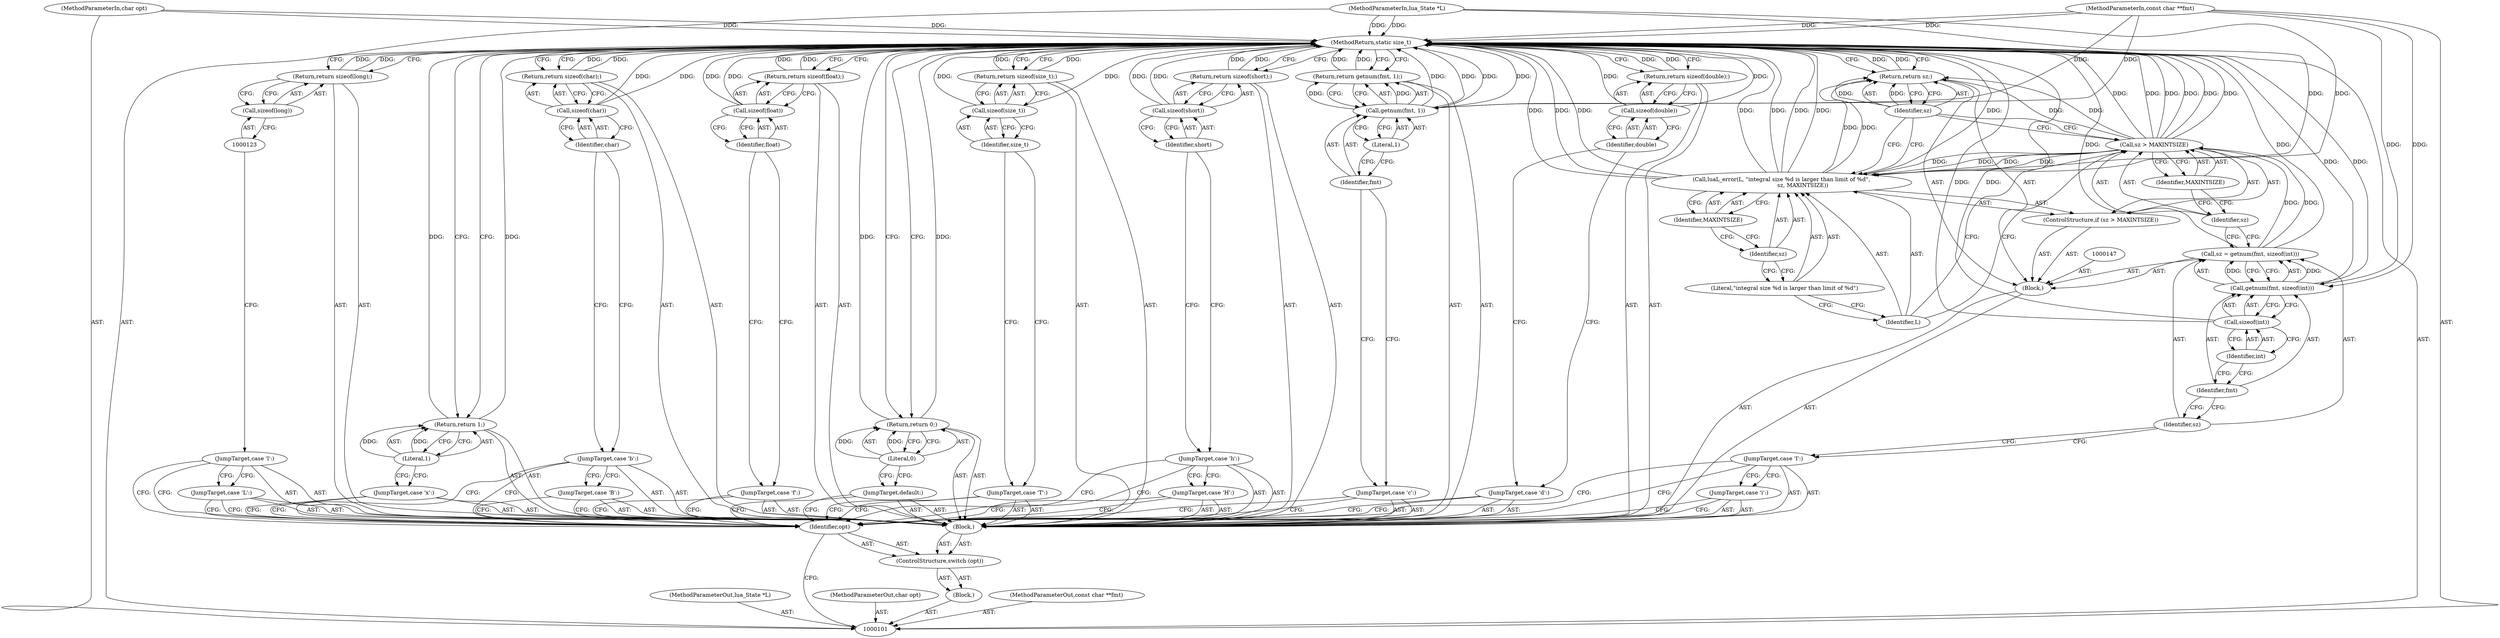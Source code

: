 digraph "0_redis_1eb08bcd4634ae42ec45e8284923ac048beaa4c3_2" {
"1000168" [label="(MethodReturn,static size_t)"];
"1000102" [label="(MethodParameterIn,lua_State *L)"];
"1000204" [label="(MethodParameterOut,lua_State *L)"];
"1000103" [label="(MethodParameterIn,char opt)"];
"1000205" [label="(MethodParameterOut,char opt)"];
"1000104" [label="(MethodParameterIn,const char **fmt)"];
"1000206" [label="(MethodParameterOut,const char **fmt)"];
"1000105" [label="(Block,)"];
"1000140" [label="(Return,return getnum(fmt, 1);)"];
"1000141" [label="(Call,getnum(fmt, 1))"];
"1000142" [label="(Identifier,fmt)"];
"1000143" [label="(Literal,1)"];
"1000139" [label="(JumpTarget,case 'c':)"];
"1000145" [label="(JumpTarget,case 'I':)"];
"1000144" [label="(JumpTarget,case 'i':)"];
"1000148" [label="(Call,sz = getnum(fmt, sizeof(int)))"];
"1000149" [label="(Identifier,sz)"];
"1000150" [label="(Call,getnum(fmt, sizeof(int)))"];
"1000151" [label="(Identifier,fmt)"];
"1000152" [label="(Call,sizeof(int))"];
"1000153" [label="(Identifier,int)"];
"1000146" [label="(Block,)"];
"1000155" [label="(Call,sz > MAXINTSIZE)"];
"1000156" [label="(Identifier,sz)"];
"1000157" [label="(Identifier,MAXINTSIZE)"];
"1000154" [label="(ControlStructure,if (sz > MAXINTSIZE))"];
"1000159" [label="(Identifier,L)"];
"1000160" [label="(Literal,\"integral size %d is larger than limit of %d\")"];
"1000158" [label="(Call,luaL_error(L, \"integral size %d is larger than limit of %d\",\n                        sz, MAXINTSIZE))"];
"1000161" [label="(Identifier,sz)"];
"1000162" [label="(Identifier,MAXINTSIZE)"];
"1000164" [label="(Identifier,sz)"];
"1000163" [label="(Return,return sz;)"];
"1000166" [label="(Return,return 0;)"];
"1000167" [label="(Literal,0)"];
"1000165" [label="(JumpTarget,default:)"];
"1000107" [label="(Identifier,opt)"];
"1000108" [label="(Block,)"];
"1000106" [label="(ControlStructure,switch (opt))"];
"1000110" [label="(JumpTarget,case 'b':)"];
"1000111" [label="(Return,return sizeof(char);)"];
"1000112" [label="(Call,sizeof(char))"];
"1000113" [label="(Identifier,char)"];
"1000109" [label="(JumpTarget,case 'B':)"];
"1000115" [label="(JumpTarget,case 'h':)"];
"1000116" [label="(Return,return sizeof(short);)"];
"1000117" [label="(Call,sizeof(short))"];
"1000118" [label="(Identifier,short)"];
"1000114" [label="(JumpTarget,case 'H':)"];
"1000120" [label="(JumpTarget,case 'l':)"];
"1000121" [label="(Return,return sizeof(long);)"];
"1000122" [label="(Call,sizeof(long))"];
"1000119" [label="(JumpTarget,case 'L':)"];
"1000125" [label="(Return,return sizeof(size_t);)"];
"1000126" [label="(Call,sizeof(size_t))"];
"1000127" [label="(Identifier,size_t)"];
"1000124" [label="(JumpTarget,case 'T':)"];
"1000129" [label="(Return,return sizeof(float);)"];
"1000130" [label="(Call,sizeof(float))"];
"1000131" [label="(Identifier,float)"];
"1000128" [label="(JumpTarget,case 'f':)"];
"1000133" [label="(Return,return sizeof(double);)"];
"1000134" [label="(Call,sizeof(double))"];
"1000135" [label="(Identifier,double)"];
"1000132" [label="(JumpTarget,case 'd':)"];
"1000137" [label="(Return,return 1;)"];
"1000138" [label="(Literal,1)"];
"1000136" [label="(JumpTarget,case 'x':)"];
"1000168" -> "1000101"  [label="AST: "];
"1000168" -> "1000111"  [label="CFG: "];
"1000168" -> "1000116"  [label="CFG: "];
"1000168" -> "1000121"  [label="CFG: "];
"1000168" -> "1000125"  [label="CFG: "];
"1000168" -> "1000129"  [label="CFG: "];
"1000168" -> "1000133"  [label="CFG: "];
"1000168" -> "1000137"  [label="CFG: "];
"1000168" -> "1000140"  [label="CFG: "];
"1000168" -> "1000163"  [label="CFG: "];
"1000168" -> "1000166"  [label="CFG: "];
"1000111" -> "1000168"  [label="DDG: "];
"1000141" -> "1000168"  [label="DDG: "];
"1000141" -> "1000168"  [label="DDG: "];
"1000150" -> "1000168"  [label="DDG: "];
"1000155" -> "1000168"  [label="DDG: "];
"1000155" -> "1000168"  [label="DDG: "];
"1000155" -> "1000168"  [label="DDG: "];
"1000104" -> "1000168"  [label="DDG: "];
"1000117" -> "1000168"  [label="DDG: "];
"1000148" -> "1000168"  [label="DDG: "];
"1000158" -> "1000168"  [label="DDG: "];
"1000158" -> "1000168"  [label="DDG: "];
"1000158" -> "1000168"  [label="DDG: "];
"1000158" -> "1000168"  [label="DDG: "];
"1000130" -> "1000168"  [label="DDG: "];
"1000103" -> "1000168"  [label="DDG: "];
"1000126" -> "1000168"  [label="DDG: "];
"1000152" -> "1000168"  [label="DDG: "];
"1000102" -> "1000168"  [label="DDG: "];
"1000134" -> "1000168"  [label="DDG: "];
"1000112" -> "1000168"  [label="DDG: "];
"1000116" -> "1000168"  [label="DDG: "];
"1000121" -> "1000168"  [label="DDG: "];
"1000137" -> "1000168"  [label="DDG: "];
"1000125" -> "1000168"  [label="DDG: "];
"1000133" -> "1000168"  [label="DDG: "];
"1000129" -> "1000168"  [label="DDG: "];
"1000140" -> "1000168"  [label="DDG: "];
"1000166" -> "1000168"  [label="DDG: "];
"1000163" -> "1000168"  [label="DDG: "];
"1000102" -> "1000101"  [label="AST: "];
"1000102" -> "1000168"  [label="DDG: "];
"1000102" -> "1000158"  [label="DDG: "];
"1000204" -> "1000101"  [label="AST: "];
"1000103" -> "1000101"  [label="AST: "];
"1000103" -> "1000168"  [label="DDG: "];
"1000205" -> "1000101"  [label="AST: "];
"1000104" -> "1000101"  [label="AST: "];
"1000104" -> "1000168"  [label="DDG: "];
"1000104" -> "1000141"  [label="DDG: "];
"1000104" -> "1000150"  [label="DDG: "];
"1000206" -> "1000101"  [label="AST: "];
"1000105" -> "1000101"  [label="AST: "];
"1000106" -> "1000105"  [label="AST: "];
"1000140" -> "1000108"  [label="AST: "];
"1000140" -> "1000141"  [label="CFG: "];
"1000141" -> "1000140"  [label="AST: "];
"1000168" -> "1000140"  [label="CFG: "];
"1000140" -> "1000168"  [label="DDG: "];
"1000141" -> "1000140"  [label="DDG: "];
"1000141" -> "1000140"  [label="AST: "];
"1000141" -> "1000143"  [label="CFG: "];
"1000142" -> "1000141"  [label="AST: "];
"1000143" -> "1000141"  [label="AST: "];
"1000140" -> "1000141"  [label="CFG: "];
"1000141" -> "1000168"  [label="DDG: "];
"1000141" -> "1000168"  [label="DDG: "];
"1000141" -> "1000140"  [label="DDG: "];
"1000104" -> "1000141"  [label="DDG: "];
"1000142" -> "1000141"  [label="AST: "];
"1000142" -> "1000139"  [label="CFG: "];
"1000143" -> "1000142"  [label="CFG: "];
"1000143" -> "1000141"  [label="AST: "];
"1000143" -> "1000142"  [label="CFG: "];
"1000141" -> "1000143"  [label="CFG: "];
"1000139" -> "1000108"  [label="AST: "];
"1000139" -> "1000107"  [label="CFG: "];
"1000142" -> "1000139"  [label="CFG: "];
"1000145" -> "1000108"  [label="AST: "];
"1000145" -> "1000107"  [label="CFG: "];
"1000145" -> "1000144"  [label="CFG: "];
"1000149" -> "1000145"  [label="CFG: "];
"1000144" -> "1000108"  [label="AST: "];
"1000144" -> "1000107"  [label="CFG: "];
"1000145" -> "1000144"  [label="CFG: "];
"1000148" -> "1000146"  [label="AST: "];
"1000148" -> "1000150"  [label="CFG: "];
"1000149" -> "1000148"  [label="AST: "];
"1000150" -> "1000148"  [label="AST: "];
"1000156" -> "1000148"  [label="CFG: "];
"1000148" -> "1000168"  [label="DDG: "];
"1000150" -> "1000148"  [label="DDG: "];
"1000148" -> "1000155"  [label="DDG: "];
"1000149" -> "1000148"  [label="AST: "];
"1000149" -> "1000145"  [label="CFG: "];
"1000151" -> "1000149"  [label="CFG: "];
"1000150" -> "1000148"  [label="AST: "];
"1000150" -> "1000152"  [label="CFG: "];
"1000151" -> "1000150"  [label="AST: "];
"1000152" -> "1000150"  [label="AST: "];
"1000148" -> "1000150"  [label="CFG: "];
"1000150" -> "1000168"  [label="DDG: "];
"1000150" -> "1000148"  [label="DDG: "];
"1000104" -> "1000150"  [label="DDG: "];
"1000151" -> "1000150"  [label="AST: "];
"1000151" -> "1000149"  [label="CFG: "];
"1000153" -> "1000151"  [label="CFG: "];
"1000152" -> "1000150"  [label="AST: "];
"1000152" -> "1000153"  [label="CFG: "];
"1000153" -> "1000152"  [label="AST: "];
"1000150" -> "1000152"  [label="CFG: "];
"1000152" -> "1000168"  [label="DDG: "];
"1000153" -> "1000152"  [label="AST: "];
"1000153" -> "1000151"  [label="CFG: "];
"1000152" -> "1000153"  [label="CFG: "];
"1000146" -> "1000108"  [label="AST: "];
"1000147" -> "1000146"  [label="AST: "];
"1000148" -> "1000146"  [label="AST: "];
"1000154" -> "1000146"  [label="AST: "];
"1000163" -> "1000146"  [label="AST: "];
"1000155" -> "1000154"  [label="AST: "];
"1000155" -> "1000157"  [label="CFG: "];
"1000156" -> "1000155"  [label="AST: "];
"1000157" -> "1000155"  [label="AST: "];
"1000159" -> "1000155"  [label="CFG: "];
"1000164" -> "1000155"  [label="CFG: "];
"1000155" -> "1000168"  [label="DDG: "];
"1000155" -> "1000168"  [label="DDG: "];
"1000155" -> "1000168"  [label="DDG: "];
"1000148" -> "1000155"  [label="DDG: "];
"1000155" -> "1000158"  [label="DDG: "];
"1000155" -> "1000158"  [label="DDG: "];
"1000155" -> "1000163"  [label="DDG: "];
"1000156" -> "1000155"  [label="AST: "];
"1000156" -> "1000148"  [label="CFG: "];
"1000157" -> "1000156"  [label="CFG: "];
"1000157" -> "1000155"  [label="AST: "];
"1000157" -> "1000156"  [label="CFG: "];
"1000155" -> "1000157"  [label="CFG: "];
"1000154" -> "1000146"  [label="AST: "];
"1000155" -> "1000154"  [label="AST: "];
"1000158" -> "1000154"  [label="AST: "];
"1000159" -> "1000158"  [label="AST: "];
"1000159" -> "1000155"  [label="CFG: "];
"1000160" -> "1000159"  [label="CFG: "];
"1000160" -> "1000158"  [label="AST: "];
"1000160" -> "1000159"  [label="CFG: "];
"1000161" -> "1000160"  [label="CFG: "];
"1000158" -> "1000154"  [label="AST: "];
"1000158" -> "1000162"  [label="CFG: "];
"1000159" -> "1000158"  [label="AST: "];
"1000160" -> "1000158"  [label="AST: "];
"1000161" -> "1000158"  [label="AST: "];
"1000162" -> "1000158"  [label="AST: "];
"1000164" -> "1000158"  [label="CFG: "];
"1000158" -> "1000168"  [label="DDG: "];
"1000158" -> "1000168"  [label="DDG: "];
"1000158" -> "1000168"  [label="DDG: "];
"1000158" -> "1000168"  [label="DDG: "];
"1000102" -> "1000158"  [label="DDG: "];
"1000155" -> "1000158"  [label="DDG: "];
"1000155" -> "1000158"  [label="DDG: "];
"1000158" -> "1000163"  [label="DDG: "];
"1000161" -> "1000158"  [label="AST: "];
"1000161" -> "1000160"  [label="CFG: "];
"1000162" -> "1000161"  [label="CFG: "];
"1000162" -> "1000158"  [label="AST: "];
"1000162" -> "1000161"  [label="CFG: "];
"1000158" -> "1000162"  [label="CFG: "];
"1000164" -> "1000163"  [label="AST: "];
"1000164" -> "1000158"  [label="CFG: "];
"1000164" -> "1000155"  [label="CFG: "];
"1000163" -> "1000164"  [label="CFG: "];
"1000164" -> "1000163"  [label="DDG: "];
"1000163" -> "1000146"  [label="AST: "];
"1000163" -> "1000164"  [label="CFG: "];
"1000164" -> "1000163"  [label="AST: "];
"1000168" -> "1000163"  [label="CFG: "];
"1000163" -> "1000168"  [label="DDG: "];
"1000164" -> "1000163"  [label="DDG: "];
"1000155" -> "1000163"  [label="DDG: "];
"1000158" -> "1000163"  [label="DDG: "];
"1000166" -> "1000108"  [label="AST: "];
"1000166" -> "1000167"  [label="CFG: "];
"1000167" -> "1000166"  [label="AST: "];
"1000168" -> "1000166"  [label="CFG: "];
"1000166" -> "1000168"  [label="DDG: "];
"1000167" -> "1000166"  [label="DDG: "];
"1000167" -> "1000166"  [label="AST: "];
"1000167" -> "1000165"  [label="CFG: "];
"1000166" -> "1000167"  [label="CFG: "];
"1000167" -> "1000166"  [label="DDG: "];
"1000165" -> "1000108"  [label="AST: "];
"1000165" -> "1000107"  [label="CFG: "];
"1000167" -> "1000165"  [label="CFG: "];
"1000107" -> "1000106"  [label="AST: "];
"1000107" -> "1000101"  [label="CFG: "];
"1000109" -> "1000107"  [label="CFG: "];
"1000110" -> "1000107"  [label="CFG: "];
"1000114" -> "1000107"  [label="CFG: "];
"1000115" -> "1000107"  [label="CFG: "];
"1000119" -> "1000107"  [label="CFG: "];
"1000120" -> "1000107"  [label="CFG: "];
"1000124" -> "1000107"  [label="CFG: "];
"1000128" -> "1000107"  [label="CFG: "];
"1000132" -> "1000107"  [label="CFG: "];
"1000136" -> "1000107"  [label="CFG: "];
"1000139" -> "1000107"  [label="CFG: "];
"1000144" -> "1000107"  [label="CFG: "];
"1000145" -> "1000107"  [label="CFG: "];
"1000165" -> "1000107"  [label="CFG: "];
"1000108" -> "1000106"  [label="AST: "];
"1000109" -> "1000108"  [label="AST: "];
"1000110" -> "1000108"  [label="AST: "];
"1000111" -> "1000108"  [label="AST: "];
"1000114" -> "1000108"  [label="AST: "];
"1000115" -> "1000108"  [label="AST: "];
"1000116" -> "1000108"  [label="AST: "];
"1000119" -> "1000108"  [label="AST: "];
"1000120" -> "1000108"  [label="AST: "];
"1000121" -> "1000108"  [label="AST: "];
"1000124" -> "1000108"  [label="AST: "];
"1000125" -> "1000108"  [label="AST: "];
"1000128" -> "1000108"  [label="AST: "];
"1000129" -> "1000108"  [label="AST: "];
"1000132" -> "1000108"  [label="AST: "];
"1000133" -> "1000108"  [label="AST: "];
"1000136" -> "1000108"  [label="AST: "];
"1000137" -> "1000108"  [label="AST: "];
"1000139" -> "1000108"  [label="AST: "];
"1000140" -> "1000108"  [label="AST: "];
"1000144" -> "1000108"  [label="AST: "];
"1000145" -> "1000108"  [label="AST: "];
"1000146" -> "1000108"  [label="AST: "];
"1000165" -> "1000108"  [label="AST: "];
"1000166" -> "1000108"  [label="AST: "];
"1000106" -> "1000105"  [label="AST: "];
"1000107" -> "1000106"  [label="AST: "];
"1000108" -> "1000106"  [label="AST: "];
"1000110" -> "1000108"  [label="AST: "];
"1000110" -> "1000107"  [label="CFG: "];
"1000110" -> "1000109"  [label="CFG: "];
"1000113" -> "1000110"  [label="CFG: "];
"1000111" -> "1000108"  [label="AST: "];
"1000111" -> "1000112"  [label="CFG: "];
"1000112" -> "1000111"  [label="AST: "];
"1000168" -> "1000111"  [label="CFG: "];
"1000111" -> "1000168"  [label="DDG: "];
"1000112" -> "1000111"  [label="AST: "];
"1000112" -> "1000113"  [label="CFG: "];
"1000113" -> "1000112"  [label="AST: "];
"1000111" -> "1000112"  [label="CFG: "];
"1000112" -> "1000168"  [label="DDG: "];
"1000113" -> "1000112"  [label="AST: "];
"1000113" -> "1000110"  [label="CFG: "];
"1000112" -> "1000113"  [label="CFG: "];
"1000109" -> "1000108"  [label="AST: "];
"1000109" -> "1000107"  [label="CFG: "];
"1000110" -> "1000109"  [label="CFG: "];
"1000115" -> "1000108"  [label="AST: "];
"1000115" -> "1000107"  [label="CFG: "];
"1000115" -> "1000114"  [label="CFG: "];
"1000118" -> "1000115"  [label="CFG: "];
"1000116" -> "1000108"  [label="AST: "];
"1000116" -> "1000117"  [label="CFG: "];
"1000117" -> "1000116"  [label="AST: "];
"1000168" -> "1000116"  [label="CFG: "];
"1000116" -> "1000168"  [label="DDG: "];
"1000117" -> "1000116"  [label="AST: "];
"1000117" -> "1000118"  [label="CFG: "];
"1000118" -> "1000117"  [label="AST: "];
"1000116" -> "1000117"  [label="CFG: "];
"1000117" -> "1000168"  [label="DDG: "];
"1000118" -> "1000117"  [label="AST: "];
"1000118" -> "1000115"  [label="CFG: "];
"1000117" -> "1000118"  [label="CFG: "];
"1000114" -> "1000108"  [label="AST: "];
"1000114" -> "1000107"  [label="CFG: "];
"1000115" -> "1000114"  [label="CFG: "];
"1000120" -> "1000108"  [label="AST: "];
"1000120" -> "1000107"  [label="CFG: "];
"1000120" -> "1000119"  [label="CFG: "];
"1000123" -> "1000120"  [label="CFG: "];
"1000121" -> "1000108"  [label="AST: "];
"1000121" -> "1000122"  [label="CFG: "];
"1000122" -> "1000121"  [label="AST: "];
"1000168" -> "1000121"  [label="CFG: "];
"1000121" -> "1000168"  [label="DDG: "];
"1000122" -> "1000121"  [label="AST: "];
"1000122" -> "1000123"  [label="CFG: "];
"1000123" -> "1000122"  [label="AST: "];
"1000121" -> "1000122"  [label="CFG: "];
"1000119" -> "1000108"  [label="AST: "];
"1000119" -> "1000107"  [label="CFG: "];
"1000120" -> "1000119"  [label="CFG: "];
"1000125" -> "1000108"  [label="AST: "];
"1000125" -> "1000126"  [label="CFG: "];
"1000126" -> "1000125"  [label="AST: "];
"1000168" -> "1000125"  [label="CFG: "];
"1000125" -> "1000168"  [label="DDG: "];
"1000126" -> "1000125"  [label="AST: "];
"1000126" -> "1000127"  [label="CFG: "];
"1000127" -> "1000126"  [label="AST: "];
"1000125" -> "1000126"  [label="CFG: "];
"1000126" -> "1000168"  [label="DDG: "];
"1000127" -> "1000126"  [label="AST: "];
"1000127" -> "1000124"  [label="CFG: "];
"1000126" -> "1000127"  [label="CFG: "];
"1000124" -> "1000108"  [label="AST: "];
"1000124" -> "1000107"  [label="CFG: "];
"1000127" -> "1000124"  [label="CFG: "];
"1000129" -> "1000108"  [label="AST: "];
"1000129" -> "1000130"  [label="CFG: "];
"1000130" -> "1000129"  [label="AST: "];
"1000168" -> "1000129"  [label="CFG: "];
"1000129" -> "1000168"  [label="DDG: "];
"1000130" -> "1000129"  [label="AST: "];
"1000130" -> "1000131"  [label="CFG: "];
"1000131" -> "1000130"  [label="AST: "];
"1000129" -> "1000130"  [label="CFG: "];
"1000130" -> "1000168"  [label="DDG: "];
"1000131" -> "1000130"  [label="AST: "];
"1000131" -> "1000128"  [label="CFG: "];
"1000130" -> "1000131"  [label="CFG: "];
"1000128" -> "1000108"  [label="AST: "];
"1000128" -> "1000107"  [label="CFG: "];
"1000131" -> "1000128"  [label="CFG: "];
"1000133" -> "1000108"  [label="AST: "];
"1000133" -> "1000134"  [label="CFG: "];
"1000134" -> "1000133"  [label="AST: "];
"1000168" -> "1000133"  [label="CFG: "];
"1000133" -> "1000168"  [label="DDG: "];
"1000134" -> "1000133"  [label="AST: "];
"1000134" -> "1000135"  [label="CFG: "];
"1000135" -> "1000134"  [label="AST: "];
"1000133" -> "1000134"  [label="CFG: "];
"1000134" -> "1000168"  [label="DDG: "];
"1000135" -> "1000134"  [label="AST: "];
"1000135" -> "1000132"  [label="CFG: "];
"1000134" -> "1000135"  [label="CFG: "];
"1000132" -> "1000108"  [label="AST: "];
"1000132" -> "1000107"  [label="CFG: "];
"1000135" -> "1000132"  [label="CFG: "];
"1000137" -> "1000108"  [label="AST: "];
"1000137" -> "1000138"  [label="CFG: "];
"1000138" -> "1000137"  [label="AST: "];
"1000168" -> "1000137"  [label="CFG: "];
"1000137" -> "1000168"  [label="DDG: "];
"1000138" -> "1000137"  [label="DDG: "];
"1000138" -> "1000137"  [label="AST: "];
"1000138" -> "1000136"  [label="CFG: "];
"1000137" -> "1000138"  [label="CFG: "];
"1000138" -> "1000137"  [label="DDG: "];
"1000136" -> "1000108"  [label="AST: "];
"1000136" -> "1000107"  [label="CFG: "];
"1000138" -> "1000136"  [label="CFG: "];
}
